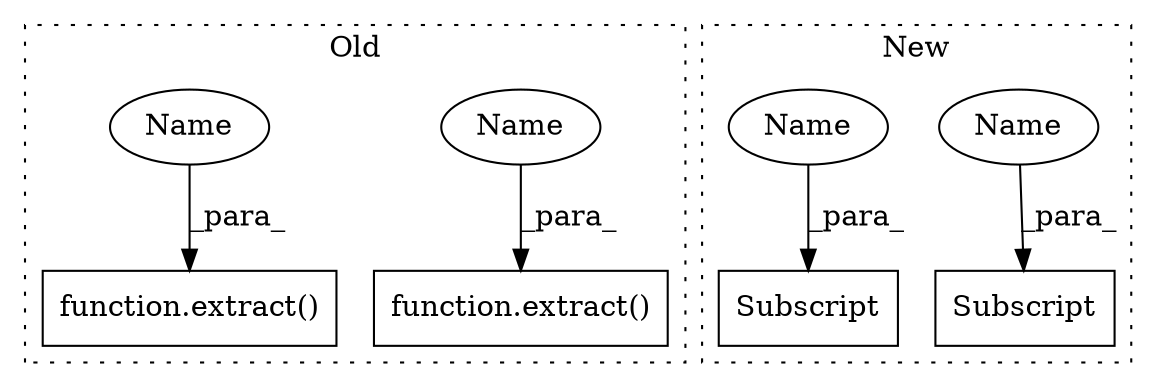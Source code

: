 digraph G {
subgraph cluster0 {
1 [label="function.extract()" a="75" s="5845,5892" l="8,1" shape="box"];
3 [label="function.extract()" a="75" s="5939,5984" l="8,1" shape="box"];
7 [label="Name" a="87" s="5972" l="1" shape="ellipse"];
8 [label="Name" a="87" s="5880" l="1" shape="ellipse"];
label = "Old";
style="dotted";
}
subgraph cluster1 {
2 [label="Subscript" a="63" s="5147,0" l="38,0" shape="box"];
4 [label="Subscript" a="63" s="5016,0" l="28,0" shape="box"];
5 [label="Name" a="87" s="5042" l="1" shape="ellipse"];
6 [label="Name" a="87" s="5183" l="1" shape="ellipse"];
label = "New";
style="dotted";
}
5 -> 4 [label="_para_"];
6 -> 2 [label="_para_"];
7 -> 3 [label="_para_"];
8 -> 1 [label="_para_"];
}